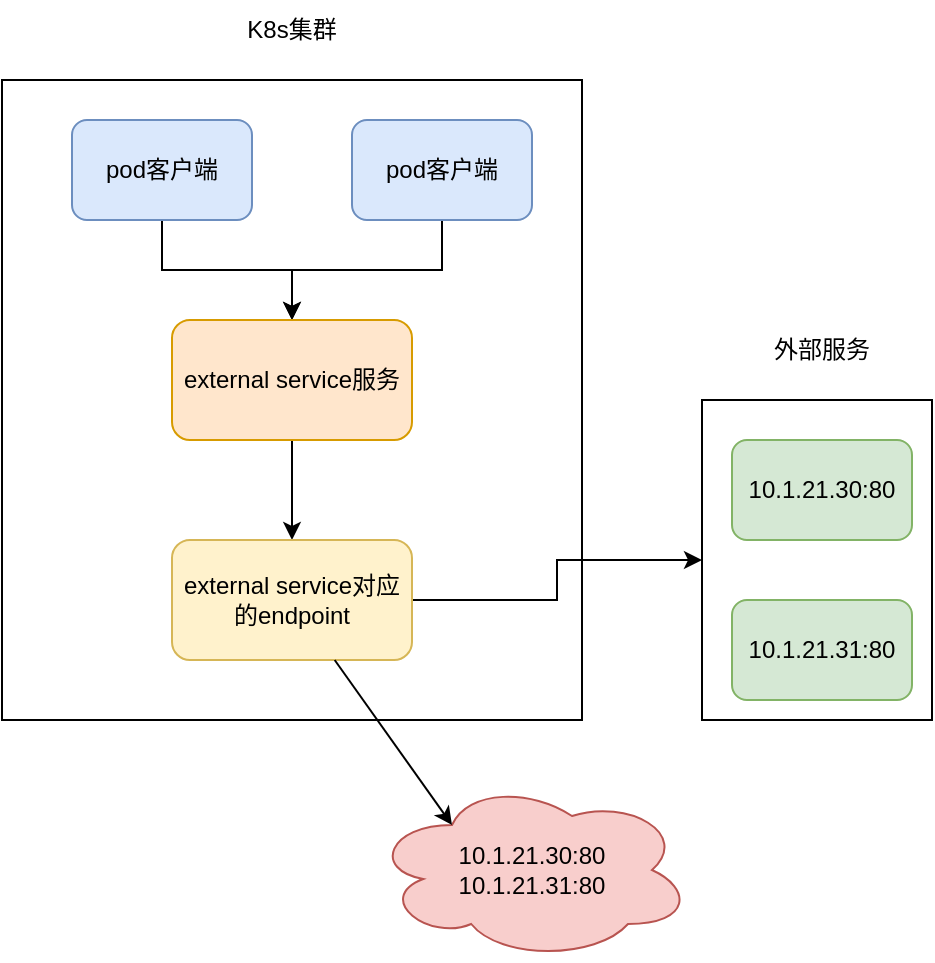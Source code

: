 <mxfile version="26.2.14">
  <diagram name="第 1 页" id="V-YjdcZwovFCDesaPYRV">
    <mxGraphModel dx="1018" dy="689" grid="1" gridSize="10" guides="1" tooltips="1" connect="1" arrows="1" fold="1" page="1" pageScale="1" pageWidth="827" pageHeight="1169" math="0" shadow="0">
      <root>
        <mxCell id="0" />
        <mxCell id="1" parent="0" />
        <mxCell id="iKI9FjyQpgePEkgmbNn4-13" value="" style="rounded=0;whiteSpace=wrap;html=1;" vertex="1" parent="1">
          <mxGeometry x="515" y="370" width="115" height="160" as="geometry" />
        </mxCell>
        <mxCell id="iKI9FjyQpgePEkgmbNn4-12" value="" style="rounded=0;whiteSpace=wrap;html=1;" vertex="1" parent="1">
          <mxGeometry x="165" y="210" width="290" height="320" as="geometry" />
        </mxCell>
        <mxCell id="iKI9FjyQpgePEkgmbNn4-5" style="edgeStyle=orthogonalEdgeStyle;rounded=0;orthogonalLoop=1;jettySize=auto;html=1;" edge="1" parent="1" source="iKI9FjyQpgePEkgmbNn4-1" target="iKI9FjyQpgePEkgmbNn4-3">
          <mxGeometry relative="1" as="geometry" />
        </mxCell>
        <mxCell id="iKI9FjyQpgePEkgmbNn4-1" value="pod客户端" style="rounded=1;whiteSpace=wrap;html=1;fillColor=#dae8fc;strokeColor=#6c8ebf;" vertex="1" parent="1">
          <mxGeometry x="200" y="230" width="90" height="50" as="geometry" />
        </mxCell>
        <mxCell id="iKI9FjyQpgePEkgmbNn4-6" style="edgeStyle=orthogonalEdgeStyle;rounded=0;orthogonalLoop=1;jettySize=auto;html=1;" edge="1" parent="1" source="iKI9FjyQpgePEkgmbNn4-2" target="iKI9FjyQpgePEkgmbNn4-3">
          <mxGeometry relative="1" as="geometry" />
        </mxCell>
        <mxCell id="iKI9FjyQpgePEkgmbNn4-2" value="pod客户端" style="rounded=1;whiteSpace=wrap;html=1;fillColor=#dae8fc;strokeColor=#6c8ebf;" vertex="1" parent="1">
          <mxGeometry x="340" y="230" width="90" height="50" as="geometry" />
        </mxCell>
        <mxCell id="iKI9FjyQpgePEkgmbNn4-7" value="" style="edgeStyle=orthogonalEdgeStyle;rounded=0;orthogonalLoop=1;jettySize=auto;html=1;" edge="1" parent="1" source="iKI9FjyQpgePEkgmbNn4-3" target="iKI9FjyQpgePEkgmbNn4-4">
          <mxGeometry relative="1" as="geometry" />
        </mxCell>
        <mxCell id="iKI9FjyQpgePEkgmbNn4-3" value="external service服务" style="rounded=1;whiteSpace=wrap;html=1;fillColor=#ffe6cc;strokeColor=#d79b00;" vertex="1" parent="1">
          <mxGeometry x="250" y="330" width="120" height="60" as="geometry" />
        </mxCell>
        <mxCell id="iKI9FjyQpgePEkgmbNn4-14" style="edgeStyle=orthogonalEdgeStyle;rounded=0;orthogonalLoop=1;jettySize=auto;html=1;entryX=0;entryY=0.5;entryDx=0;entryDy=0;" edge="1" parent="1" source="iKI9FjyQpgePEkgmbNn4-4" target="iKI9FjyQpgePEkgmbNn4-13">
          <mxGeometry relative="1" as="geometry" />
        </mxCell>
        <mxCell id="iKI9FjyQpgePEkgmbNn4-4" value="external service对应的endpoint" style="rounded=1;whiteSpace=wrap;html=1;fillColor=#fff2cc;strokeColor=#d6b656;" vertex="1" parent="1">
          <mxGeometry x="250" y="440" width="120" height="60" as="geometry" />
        </mxCell>
        <mxCell id="iKI9FjyQpgePEkgmbNn4-8" value="10.1.21.30:80&lt;div&gt;10.1.21.31:80&lt;/div&gt;" style="ellipse;shape=cloud;whiteSpace=wrap;html=1;fillColor=#f8cecc;strokeColor=#b85450;" vertex="1" parent="1">
          <mxGeometry x="350" y="560" width="160" height="90" as="geometry" />
        </mxCell>
        <mxCell id="iKI9FjyQpgePEkgmbNn4-9" style="rounded=0;orthogonalLoop=1;jettySize=auto;html=1;entryX=0.25;entryY=0.25;entryDx=0;entryDy=0;entryPerimeter=0;" edge="1" parent="1" source="iKI9FjyQpgePEkgmbNn4-4" target="iKI9FjyQpgePEkgmbNn4-8">
          <mxGeometry relative="1" as="geometry" />
        </mxCell>
        <mxCell id="iKI9FjyQpgePEkgmbNn4-10" value="10.1.21.30:80" style="rounded=1;whiteSpace=wrap;html=1;fillColor=#d5e8d4;strokeColor=#82b366;" vertex="1" parent="1">
          <mxGeometry x="530" y="390" width="90" height="50" as="geometry" />
        </mxCell>
        <mxCell id="iKI9FjyQpgePEkgmbNn4-11" value="10.1.21.31:80" style="rounded=1;whiteSpace=wrap;html=1;fillColor=#d5e8d4;strokeColor=#82b366;" vertex="1" parent="1">
          <mxGeometry x="530" y="470" width="90" height="50" as="geometry" />
        </mxCell>
        <mxCell id="iKI9FjyQpgePEkgmbNn4-15" value="K8s集群" style="text;html=1;align=center;verticalAlign=middle;whiteSpace=wrap;rounded=0;" vertex="1" parent="1">
          <mxGeometry x="280" y="170" width="60" height="30" as="geometry" />
        </mxCell>
        <mxCell id="iKI9FjyQpgePEkgmbNn4-16" value="外部服务" style="text;html=1;align=center;verticalAlign=middle;whiteSpace=wrap;rounded=0;" vertex="1" parent="1">
          <mxGeometry x="545" y="330" width="60" height="30" as="geometry" />
        </mxCell>
      </root>
    </mxGraphModel>
  </diagram>
</mxfile>
